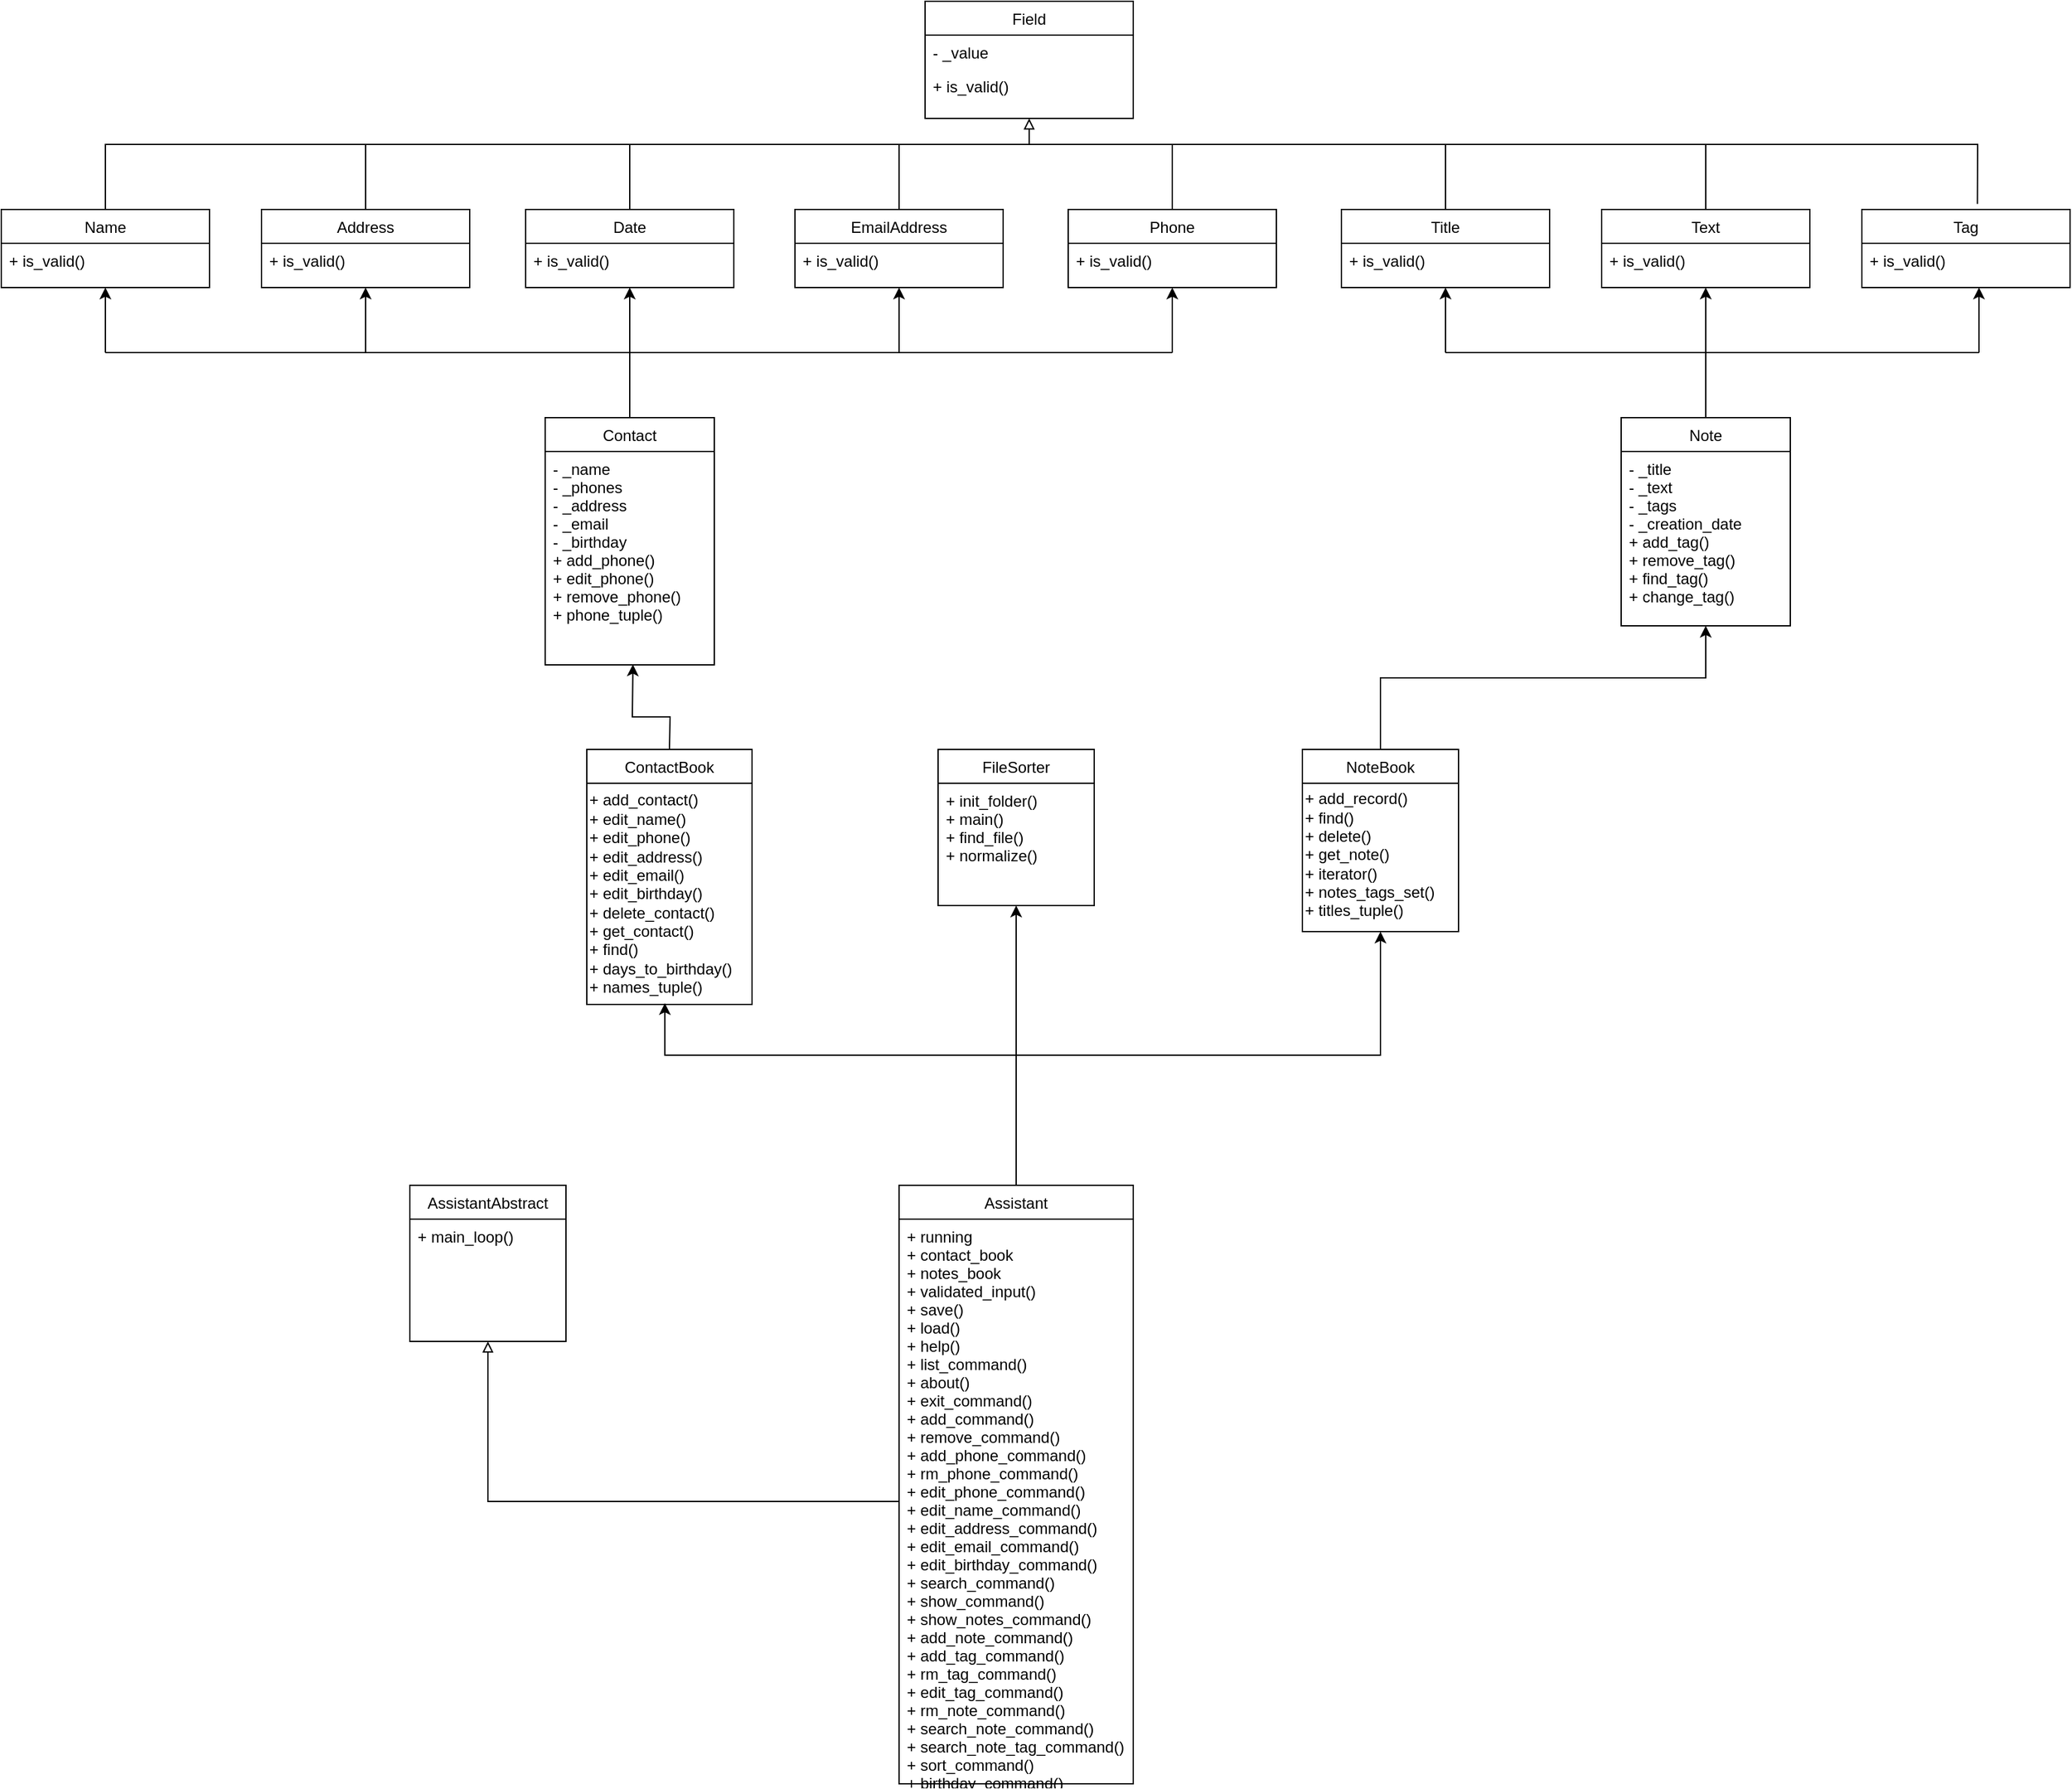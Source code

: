 <mxfile version="23.0.2" type="github">
  <diagram id="C5RBs43oDa-KdzZeNtuy" name="Page-1">
    <mxGraphModel dx="4097" dy="2177" grid="1" gridSize="10" guides="1" tooltips="1" connect="1" arrows="1" fold="1" page="1" pageScale="1" pageWidth="827" pageHeight="1169" math="0" shadow="0">
      <root>
        <mxCell id="WIyWlLk6GJQsqaUBKTNV-0" />
        <mxCell id="WIyWlLk6GJQsqaUBKTNV-1" parent="WIyWlLk6GJQsqaUBKTNV-0" />
        <mxCell id="GW9euud97T4dM2Y2JnJj-0" value="Field" style="swimlane;fontStyle=0;align=center;verticalAlign=top;childLayout=stackLayout;horizontal=1;startSize=26;horizontalStack=0;resizeParent=1;resizeLast=0;collapsible=1;marginBottom=0;rounded=0;shadow=0;strokeWidth=1;" parent="WIyWlLk6GJQsqaUBKTNV-1" vertex="1">
          <mxGeometry x="750" y="10" width="160" height="90" as="geometry">
            <mxRectangle x="550" y="140" width="160" height="26" as="alternateBounds" />
          </mxGeometry>
        </mxCell>
        <mxCell id="GW9euud97T4dM2Y2JnJj-1" value="- _value" style="text;align=left;verticalAlign=top;spacingLeft=4;spacingRight=4;overflow=hidden;rotatable=0;points=[[0,0.5],[1,0.5]];portConstraint=eastwest;" parent="GW9euud97T4dM2Y2JnJj-0" vertex="1">
          <mxGeometry y="26" width="160" height="26" as="geometry" />
        </mxCell>
        <mxCell id="GW9euud97T4dM2Y2JnJj-2" value="+ is_valid()" style="text;align=left;verticalAlign=top;spacingLeft=4;spacingRight=4;overflow=hidden;rotatable=0;points=[[0,0.5],[1,0.5]];portConstraint=eastwest;rounded=0;shadow=0;html=0;" parent="GW9euud97T4dM2Y2JnJj-0" vertex="1">
          <mxGeometry y="52" width="160" height="26" as="geometry" />
        </mxCell>
        <mxCell id="GW9euud97T4dM2Y2JnJj-9" value="Address" style="swimlane;fontStyle=0;align=center;verticalAlign=top;childLayout=stackLayout;horizontal=1;startSize=26;horizontalStack=0;resizeParent=1;resizeLast=0;collapsible=1;marginBottom=0;rounded=0;shadow=0;strokeWidth=1;" parent="WIyWlLk6GJQsqaUBKTNV-1" vertex="1">
          <mxGeometry x="240" y="170" width="160" height="60" as="geometry">
            <mxRectangle x="550" y="140" width="160" height="26" as="alternateBounds" />
          </mxGeometry>
        </mxCell>
        <mxCell id="GW9euud97T4dM2Y2JnJj-11" value="+ is_valid()" style="text;align=left;verticalAlign=top;spacingLeft=4;spacingRight=4;overflow=hidden;rotatable=0;points=[[0,0.5],[1,0.5]];portConstraint=eastwest;rounded=0;shadow=0;html=0;" parent="GW9euud97T4dM2Y2JnJj-9" vertex="1">
          <mxGeometry y="26" width="160" height="26" as="geometry" />
        </mxCell>
        <mxCell id="GW9euud97T4dM2Y2JnJj-12" value="Date" style="swimlane;fontStyle=0;align=center;verticalAlign=top;childLayout=stackLayout;horizontal=1;startSize=26;horizontalStack=0;resizeParent=1;resizeLast=0;collapsible=1;marginBottom=0;rounded=0;shadow=0;strokeWidth=1;" parent="WIyWlLk6GJQsqaUBKTNV-1" vertex="1">
          <mxGeometry x="443" y="170" width="160" height="60" as="geometry">
            <mxRectangle x="550" y="140" width="160" height="26" as="alternateBounds" />
          </mxGeometry>
        </mxCell>
        <mxCell id="GW9euud97T4dM2Y2JnJj-13" value="+ is_valid()" style="text;align=left;verticalAlign=top;spacingLeft=4;spacingRight=4;overflow=hidden;rotatable=0;points=[[0,0.5],[1,0.5]];portConstraint=eastwest;rounded=0;shadow=0;html=0;" parent="GW9euud97T4dM2Y2JnJj-12" vertex="1">
          <mxGeometry y="26" width="160" height="26" as="geometry" />
        </mxCell>
        <mxCell id="GW9euud97T4dM2Y2JnJj-16" value="EmailAddress" style="swimlane;fontStyle=0;align=center;verticalAlign=top;childLayout=stackLayout;horizontal=1;startSize=26;horizontalStack=0;resizeParent=1;resizeLast=0;collapsible=1;marginBottom=0;rounded=0;shadow=0;strokeWidth=1;" parent="WIyWlLk6GJQsqaUBKTNV-1" vertex="1">
          <mxGeometry x="650" y="170" width="160" height="60" as="geometry">
            <mxRectangle x="550" y="140" width="160" height="26" as="alternateBounds" />
          </mxGeometry>
        </mxCell>
        <mxCell id="GW9euud97T4dM2Y2JnJj-17" value="+ is_valid()" style="text;align=left;verticalAlign=top;spacingLeft=4;spacingRight=4;overflow=hidden;rotatable=0;points=[[0,0.5],[1,0.5]];portConstraint=eastwest;rounded=0;shadow=0;html=0;" parent="GW9euud97T4dM2Y2JnJj-16" vertex="1">
          <mxGeometry y="26" width="160" height="26" as="geometry" />
        </mxCell>
        <mxCell id="GW9euud97T4dM2Y2JnJj-18" value="Name" style="swimlane;fontStyle=0;align=center;verticalAlign=top;childLayout=stackLayout;horizontal=1;startSize=26;horizontalStack=0;resizeParent=1;resizeLast=0;collapsible=1;marginBottom=0;rounded=0;shadow=0;strokeWidth=1;" parent="WIyWlLk6GJQsqaUBKTNV-1" vertex="1">
          <mxGeometry x="40" y="170" width="160" height="60" as="geometry">
            <mxRectangle x="550" y="140" width="160" height="26" as="alternateBounds" />
          </mxGeometry>
        </mxCell>
        <mxCell id="GW9euud97T4dM2Y2JnJj-19" value="+ is_valid()" style="text;align=left;verticalAlign=top;spacingLeft=4;spacingRight=4;overflow=hidden;rotatable=0;points=[[0,0.5],[1,0.5]];portConstraint=eastwest;rounded=0;shadow=0;html=0;" parent="GW9euud97T4dM2Y2JnJj-18" vertex="1">
          <mxGeometry y="26" width="160" height="26" as="geometry" />
        </mxCell>
        <mxCell id="GW9euud97T4dM2Y2JnJj-20" value="Phone" style="swimlane;fontStyle=0;align=center;verticalAlign=top;childLayout=stackLayout;horizontal=1;startSize=26;horizontalStack=0;resizeParent=1;resizeLast=0;collapsible=1;marginBottom=0;rounded=0;shadow=0;strokeWidth=1;" parent="WIyWlLk6GJQsqaUBKTNV-1" vertex="1">
          <mxGeometry x="860" y="170" width="160" height="60" as="geometry">
            <mxRectangle x="550" y="140" width="160" height="26" as="alternateBounds" />
          </mxGeometry>
        </mxCell>
        <mxCell id="GW9euud97T4dM2Y2JnJj-21" value="+ is_valid()" style="text;align=left;verticalAlign=top;spacingLeft=4;spacingRight=4;overflow=hidden;rotatable=0;points=[[0,0.5],[1,0.5]];portConstraint=eastwest;rounded=0;shadow=0;html=0;" parent="GW9euud97T4dM2Y2JnJj-20" vertex="1">
          <mxGeometry y="26" width="160" height="26" as="geometry" />
        </mxCell>
        <mxCell id="GW9euud97T4dM2Y2JnJj-22" value="Tag" style="swimlane;fontStyle=0;align=center;verticalAlign=top;childLayout=stackLayout;horizontal=1;startSize=26;horizontalStack=0;resizeParent=1;resizeLast=0;collapsible=1;marginBottom=0;rounded=0;shadow=0;strokeWidth=1;" parent="WIyWlLk6GJQsqaUBKTNV-1" vertex="1">
          <mxGeometry x="1470" y="170" width="160" height="60" as="geometry">
            <mxRectangle x="550" y="140" width="160" height="26" as="alternateBounds" />
          </mxGeometry>
        </mxCell>
        <mxCell id="GW9euud97T4dM2Y2JnJj-23" value="+ is_valid()" style="text;align=left;verticalAlign=top;spacingLeft=4;spacingRight=4;overflow=hidden;rotatable=0;points=[[0,0.5],[1,0.5]];portConstraint=eastwest;rounded=0;shadow=0;html=0;" parent="GW9euud97T4dM2Y2JnJj-22" vertex="1">
          <mxGeometry y="26" width="160" height="26" as="geometry" />
        </mxCell>
        <mxCell id="GW9euud97T4dM2Y2JnJj-24" value="Text" style="swimlane;fontStyle=0;align=center;verticalAlign=top;childLayout=stackLayout;horizontal=1;startSize=26;horizontalStack=0;resizeParent=1;resizeLast=0;collapsible=1;marginBottom=0;rounded=0;shadow=0;strokeWidth=1;" parent="WIyWlLk6GJQsqaUBKTNV-1" vertex="1">
          <mxGeometry x="1270" y="170" width="160" height="60" as="geometry">
            <mxRectangle x="550" y="140" width="160" height="26" as="alternateBounds" />
          </mxGeometry>
        </mxCell>
        <mxCell id="GW9euud97T4dM2Y2JnJj-25" value="+ is_valid()" style="text;align=left;verticalAlign=top;spacingLeft=4;spacingRight=4;overflow=hidden;rotatable=0;points=[[0,0.5],[1,0.5]];portConstraint=eastwest;rounded=0;shadow=0;html=0;" parent="GW9euud97T4dM2Y2JnJj-24" vertex="1">
          <mxGeometry y="26" width="160" height="26" as="geometry" />
        </mxCell>
        <mxCell id="GW9euud97T4dM2Y2JnJj-26" value="Title" style="swimlane;fontStyle=0;align=center;verticalAlign=top;childLayout=stackLayout;horizontal=1;startSize=26;horizontalStack=0;resizeParent=1;resizeLast=0;collapsible=1;marginBottom=0;rounded=0;shadow=0;strokeWidth=1;" parent="WIyWlLk6GJQsqaUBKTNV-1" vertex="1">
          <mxGeometry x="1070" y="170" width="160" height="60" as="geometry">
            <mxRectangle x="550" y="140" width="160" height="26" as="alternateBounds" />
          </mxGeometry>
        </mxCell>
        <mxCell id="GW9euud97T4dM2Y2JnJj-27" value="+ is_valid()" style="text;align=left;verticalAlign=top;spacingLeft=4;spacingRight=4;overflow=hidden;rotatable=0;points=[[0,0.5],[1,0.5]];portConstraint=eastwest;rounded=0;shadow=0;html=0;" parent="GW9euud97T4dM2Y2JnJj-26" vertex="1">
          <mxGeometry y="26" width="160" height="26" as="geometry" />
        </mxCell>
        <mxCell id="GW9euud97T4dM2Y2JnJj-36" value="" style="endArrow=none;html=1;rounded=0;entryX=0.5;entryY=0;entryDx=0;entryDy=0;exitX=0.555;exitY=-0.071;exitDx=0;exitDy=0;exitPerimeter=0;" parent="WIyWlLk6GJQsqaUBKTNV-1" source="GW9euud97T4dM2Y2JnJj-22" target="GW9euud97T4dM2Y2JnJj-18" edge="1">
          <mxGeometry width="50" height="50" relative="1" as="geometry">
            <mxPoint x="1570" y="120" as="sourcePoint" />
            <mxPoint x="430" y="240" as="targetPoint" />
            <Array as="points">
              <mxPoint x="1559" y="120" />
              <mxPoint x="120" y="120" />
            </Array>
          </mxGeometry>
        </mxCell>
        <mxCell id="GW9euud97T4dM2Y2JnJj-37" value="" style="endArrow=none;html=1;rounded=0;exitX=0.5;exitY=0;exitDx=0;exitDy=0;" parent="WIyWlLk6GJQsqaUBKTNV-1" source="GW9euud97T4dM2Y2JnJj-9" edge="1">
          <mxGeometry width="50" height="50" relative="1" as="geometry">
            <mxPoint x="640" y="300" as="sourcePoint" />
            <mxPoint x="320" y="120" as="targetPoint" />
          </mxGeometry>
        </mxCell>
        <mxCell id="GW9euud97T4dM2Y2JnJj-38" value="" style="endArrow=none;html=1;rounded=0;entryX=0.5;entryY=0;entryDx=0;entryDy=0;" parent="WIyWlLk6GJQsqaUBKTNV-1" target="GW9euud97T4dM2Y2JnJj-12" edge="1">
          <mxGeometry width="50" height="50" relative="1" as="geometry">
            <mxPoint x="523" y="120" as="sourcePoint" />
            <mxPoint x="690" y="250" as="targetPoint" />
          </mxGeometry>
        </mxCell>
        <mxCell id="GW9euud97T4dM2Y2JnJj-39" value="" style="endArrow=none;html=1;rounded=0;entryX=0.5;entryY=0;entryDx=0;entryDy=0;" parent="WIyWlLk6GJQsqaUBKTNV-1" target="GW9euud97T4dM2Y2JnJj-16" edge="1">
          <mxGeometry width="50" height="50" relative="1" as="geometry">
            <mxPoint x="730" y="120" as="sourcePoint" />
            <mxPoint x="690" y="250" as="targetPoint" />
          </mxGeometry>
        </mxCell>
        <mxCell id="GW9euud97T4dM2Y2JnJj-40" value="" style="endArrow=none;html=1;rounded=0;exitX=0.5;exitY=0;exitDx=0;exitDy=0;" parent="WIyWlLk6GJQsqaUBKTNV-1" source="GW9euud97T4dM2Y2JnJj-20" edge="1">
          <mxGeometry width="50" height="50" relative="1" as="geometry">
            <mxPoint x="1190" y="300" as="sourcePoint" />
            <mxPoint x="940" y="120" as="targetPoint" />
          </mxGeometry>
        </mxCell>
        <mxCell id="GW9euud97T4dM2Y2JnJj-41" value="" style="endArrow=none;html=1;rounded=0;exitX=0.5;exitY=0;exitDx=0;exitDy=0;" parent="WIyWlLk6GJQsqaUBKTNV-1" source="GW9euud97T4dM2Y2JnJj-26" edge="1">
          <mxGeometry width="50" height="50" relative="1" as="geometry">
            <mxPoint x="1190" y="300" as="sourcePoint" />
            <mxPoint x="1150" y="120" as="targetPoint" />
          </mxGeometry>
        </mxCell>
        <mxCell id="GW9euud97T4dM2Y2JnJj-42" value="" style="endArrow=none;html=1;rounded=0;entryX=0.5;entryY=0;entryDx=0;entryDy=0;" parent="WIyWlLk6GJQsqaUBKTNV-1" target="GW9euud97T4dM2Y2JnJj-24" edge="1">
          <mxGeometry width="50" height="50" relative="1" as="geometry">
            <mxPoint x="1350" y="120" as="sourcePoint" />
            <mxPoint x="1360" y="130" as="targetPoint" />
          </mxGeometry>
        </mxCell>
        <mxCell id="GW9euud97T4dM2Y2JnJj-44" value="" style="endArrow=block;html=1;rounded=0;entryX=0.5;entryY=1;entryDx=0;entryDy=0;curved=0;endFill=0;" parent="WIyWlLk6GJQsqaUBKTNV-1" target="GW9euud97T4dM2Y2JnJj-0" edge="1">
          <mxGeometry width="50" height="50" relative="1" as="geometry">
            <mxPoint x="830" y="120" as="sourcePoint" />
            <mxPoint x="1240" y="250" as="targetPoint" />
          </mxGeometry>
        </mxCell>
        <mxCell id="GW9euud97T4dM2Y2JnJj-46" value="Note" style="swimlane;fontStyle=0;align=center;verticalAlign=top;childLayout=stackLayout;horizontal=1;startSize=26;horizontalStack=0;resizeParent=1;resizeLast=0;collapsible=1;marginBottom=0;rounded=0;shadow=0;strokeWidth=1;" parent="WIyWlLk6GJQsqaUBKTNV-1" vertex="1">
          <mxGeometry x="1285" y="330" width="130" height="160" as="geometry">
            <mxRectangle x="550" y="140" width="160" height="26" as="alternateBounds" />
          </mxGeometry>
        </mxCell>
        <mxCell id="GW9euud97T4dM2Y2JnJj-47" value="- _title&#xa;- _text&#xa;- _tags&#xa;- _creation_date&#xa;+ add_tag()&#xa;+ remove_tag()&#xa;+ find_tag()&#xa;+ change_tag()" style="text;align=left;verticalAlign=top;spacingLeft=4;spacingRight=4;overflow=hidden;rotatable=0;points=[[0,0.5],[1,0.5]];portConstraint=eastwest;rounded=0;shadow=0;html=0;" parent="GW9euud97T4dM2Y2JnJj-46" vertex="1">
          <mxGeometry y="26" width="130" height="134" as="geometry" />
        </mxCell>
        <mxCell id="GW9euud97T4dM2Y2JnJj-48" value="Contact" style="swimlane;fontStyle=0;align=center;verticalAlign=top;childLayout=stackLayout;horizontal=1;startSize=26;horizontalStack=0;resizeParent=1;resizeLast=0;collapsible=1;marginBottom=0;rounded=0;shadow=0;strokeWidth=1;" parent="WIyWlLk6GJQsqaUBKTNV-1" vertex="1">
          <mxGeometry x="458" y="330" width="130" height="190" as="geometry">
            <mxRectangle x="550" y="140" width="160" height="26" as="alternateBounds" />
          </mxGeometry>
        </mxCell>
        <mxCell id="GW9euud97T4dM2Y2JnJj-49" value="- _name&#xa;- _phones&#xa;- _address&#xa;- _email&#xa;- _birthday&#xa;+ add_phone()&#xa;+ edit_phone()&#xa;+ remove_phone()&#xa;+ phone_tuple()" style="text;align=left;verticalAlign=top;spacingLeft=4;spacingRight=4;overflow=hidden;rotatable=0;points=[[0,0.5],[1,0.5]];portConstraint=eastwest;rounded=0;shadow=0;html=0;" parent="GW9euud97T4dM2Y2JnJj-48" vertex="1">
          <mxGeometry y="26" width="130" height="164" as="geometry" />
        </mxCell>
        <mxCell id="GW9euud97T4dM2Y2JnJj-50" value="" style="endArrow=none;html=1;rounded=0;" parent="WIyWlLk6GJQsqaUBKTNV-1" edge="1">
          <mxGeometry width="50" height="50" relative="1" as="geometry">
            <mxPoint x="120" y="280" as="sourcePoint" />
            <mxPoint x="940" y="280" as="targetPoint" />
          </mxGeometry>
        </mxCell>
        <mxCell id="GW9euud97T4dM2Y2JnJj-54" value="" style="endArrow=classic;html=1;rounded=0;entryX=0.5;entryY=1;entryDx=0;entryDy=0;" parent="WIyWlLk6GJQsqaUBKTNV-1" target="GW9euud97T4dM2Y2JnJj-18" edge="1">
          <mxGeometry width="50" height="50" relative="1" as="geometry">
            <mxPoint x="120" y="280" as="sourcePoint" />
            <mxPoint x="650" y="360" as="targetPoint" />
          </mxGeometry>
        </mxCell>
        <mxCell id="GW9euud97T4dM2Y2JnJj-55" value="" style="endArrow=classic;html=1;rounded=0;entryX=0.5;entryY=1;entryDx=0;entryDy=0;" parent="WIyWlLk6GJQsqaUBKTNV-1" target="GW9euud97T4dM2Y2JnJj-20" edge="1">
          <mxGeometry width="50" height="50" relative="1" as="geometry">
            <mxPoint x="940" y="280" as="sourcePoint" />
            <mxPoint x="650" y="360" as="targetPoint" />
          </mxGeometry>
        </mxCell>
        <mxCell id="GW9euud97T4dM2Y2JnJj-56" value="" style="endArrow=classic;html=1;rounded=0;entryX=0.5;entryY=1;entryDx=0;entryDy=0;" parent="WIyWlLk6GJQsqaUBKTNV-1" target="GW9euud97T4dM2Y2JnJj-16" edge="1">
          <mxGeometry width="50" height="50" relative="1" as="geometry">
            <mxPoint x="730" y="280" as="sourcePoint" />
            <mxPoint x="650" y="360" as="targetPoint" />
          </mxGeometry>
        </mxCell>
        <mxCell id="GW9euud97T4dM2Y2JnJj-57" value="" style="endArrow=classic;html=1;rounded=0;entryX=0.5;entryY=1;entryDx=0;entryDy=0;" parent="WIyWlLk6GJQsqaUBKTNV-1" target="GW9euud97T4dM2Y2JnJj-12" edge="1">
          <mxGeometry width="50" height="50" relative="1" as="geometry">
            <mxPoint x="523" y="280" as="sourcePoint" />
            <mxPoint x="650" y="360" as="targetPoint" />
          </mxGeometry>
        </mxCell>
        <mxCell id="GW9euud97T4dM2Y2JnJj-58" value="" style="endArrow=classic;html=1;rounded=0;entryX=0.5;entryY=1;entryDx=0;entryDy=0;" parent="WIyWlLk6GJQsqaUBKTNV-1" target="GW9euud97T4dM2Y2JnJj-9" edge="1">
          <mxGeometry width="50" height="50" relative="1" as="geometry">
            <mxPoint x="320" y="280" as="sourcePoint" />
            <mxPoint x="650" y="360" as="targetPoint" />
          </mxGeometry>
        </mxCell>
        <mxCell id="GW9euud97T4dM2Y2JnJj-59" value="" style="endArrow=none;html=1;rounded=0;exitX=0.5;exitY=0;exitDx=0;exitDy=0;" parent="WIyWlLk6GJQsqaUBKTNV-1" source="GW9euud97T4dM2Y2JnJj-48" edge="1">
          <mxGeometry width="50" height="50" relative="1" as="geometry">
            <mxPoint x="600" y="410" as="sourcePoint" />
            <mxPoint x="523" y="280" as="targetPoint" />
          </mxGeometry>
        </mxCell>
        <mxCell id="GW9euud97T4dM2Y2JnJj-60" value="" style="endArrow=none;html=1;rounded=0;" parent="WIyWlLk6GJQsqaUBKTNV-1" edge="1">
          <mxGeometry width="50" height="50" relative="1" as="geometry">
            <mxPoint x="1150" y="280" as="sourcePoint" />
            <mxPoint x="1560" y="280" as="targetPoint" />
          </mxGeometry>
        </mxCell>
        <mxCell id="GW9euud97T4dM2Y2JnJj-61" value="" style="endArrow=classic;html=1;rounded=0;entryX=0.5;entryY=1;entryDx=0;entryDy=0;" parent="WIyWlLk6GJQsqaUBKTNV-1" target="GW9euud97T4dM2Y2JnJj-26" edge="1">
          <mxGeometry width="50" height="50" relative="1" as="geometry">
            <mxPoint x="1150" y="280" as="sourcePoint" />
            <mxPoint x="1400" y="320" as="targetPoint" />
          </mxGeometry>
        </mxCell>
        <mxCell id="GW9euud97T4dM2Y2JnJj-62" value="" style="endArrow=classic;html=1;rounded=0;" parent="WIyWlLk6GJQsqaUBKTNV-1" edge="1">
          <mxGeometry width="50" height="50" relative="1" as="geometry">
            <mxPoint x="1560" y="280" as="sourcePoint" />
            <mxPoint x="1560" y="230" as="targetPoint" />
          </mxGeometry>
        </mxCell>
        <mxCell id="GW9euud97T4dM2Y2JnJj-63" value="" style="endArrow=classic;html=1;rounded=0;entryX=0.5;entryY=1;entryDx=0;entryDy=0;" parent="WIyWlLk6GJQsqaUBKTNV-1" target="GW9euud97T4dM2Y2JnJj-24" edge="1">
          <mxGeometry width="50" height="50" relative="1" as="geometry">
            <mxPoint x="1350" y="280" as="sourcePoint" />
            <mxPoint x="1400" y="320" as="targetPoint" />
          </mxGeometry>
        </mxCell>
        <mxCell id="GW9euud97T4dM2Y2JnJj-64" value="" style="endArrow=none;html=1;rounded=0;exitX=0.5;exitY=0;exitDx=0;exitDy=0;" parent="WIyWlLk6GJQsqaUBKTNV-1" source="GW9euud97T4dM2Y2JnJj-46" edge="1">
          <mxGeometry width="50" height="50" relative="1" as="geometry">
            <mxPoint x="1350" y="360" as="sourcePoint" />
            <mxPoint x="1350" y="280" as="targetPoint" />
          </mxGeometry>
        </mxCell>
        <mxCell id="GW9euud97T4dM2Y2JnJj-65" value="ContactBook" style="swimlane;fontStyle=0;align=center;verticalAlign=top;childLayout=stackLayout;horizontal=1;startSize=26;horizontalStack=0;resizeParent=1;resizeLast=0;collapsible=1;marginBottom=0;rounded=0;shadow=0;strokeWidth=1;" parent="WIyWlLk6GJQsqaUBKTNV-1" vertex="1">
          <mxGeometry x="490" y="585" width="127" height="196" as="geometry">
            <mxRectangle x="550" y="140" width="160" height="26" as="alternateBounds" />
          </mxGeometry>
        </mxCell>
        <mxCell id="GW9euud97T4dM2Y2JnJj-71" value="+&amp;nbsp;add_contact()&lt;br&gt;+&amp;nbsp;edit_name()&lt;br&gt;+&amp;nbsp;edit_phone()&lt;br&gt;+&amp;nbsp;edit_address()&lt;br&gt;+ edit_email()&lt;br&gt;+&amp;nbsp;edit_birthday()&lt;br&gt;+&amp;nbsp;delete_contact()&lt;br&gt;+&amp;nbsp;get_contact()&lt;br&gt;+&amp;nbsp;find()&lt;br&gt;+&amp;nbsp;days_to_birthday()&lt;br&gt;+&amp;nbsp;names_tuple()" style="text;html=1;align=left;verticalAlign=middle;resizable=0;points=[];autosize=1;strokeColor=none;fillColor=none;" parent="GW9euud97T4dM2Y2JnJj-65" vertex="1">
          <mxGeometry y="26" width="127" height="170" as="geometry" />
        </mxCell>
        <mxCell id="GW9euud97T4dM2Y2JnJj-67" value="NoteBook" style="swimlane;fontStyle=0;align=center;verticalAlign=top;childLayout=stackLayout;horizontal=1;startSize=26;horizontalStack=0;resizeParent=1;resizeLast=0;collapsible=1;marginBottom=0;rounded=0;shadow=0;strokeWidth=1;" parent="WIyWlLk6GJQsqaUBKTNV-1" vertex="1">
          <mxGeometry x="1040" y="585" width="120" height="140" as="geometry">
            <mxRectangle x="550" y="140" width="160" height="26" as="alternateBounds" />
          </mxGeometry>
        </mxCell>
        <mxCell id="GW9euud97T4dM2Y2JnJj-73" value="+ add_record()&lt;br&gt;+ find()&lt;br&gt;&lt;font face=&quot;Helvetica&quot;&gt;+ delete()&lt;br&gt;&lt;/font&gt;+ get_note()&lt;br&gt;+ iterator()&lt;br&gt;&lt;span style=&quot;background-color: rgb(255, 255, 255);&quot;&gt;+ notes_tags_set()&lt;br&gt;+ titles_tuple()&lt;br&gt;&lt;/span&gt;" style="text;html=1;align=left;verticalAlign=middle;resizable=0;points=[];autosize=1;strokeColor=none;fillColor=none;" parent="GW9euud97T4dM2Y2JnJj-67" vertex="1">
          <mxGeometry y="26" width="120" height="110" as="geometry" />
        </mxCell>
        <mxCell id="GW9euud97T4dM2Y2JnJj-69" value="FileSorter" style="swimlane;fontStyle=0;align=center;verticalAlign=top;childLayout=stackLayout;horizontal=1;startSize=26;horizontalStack=0;resizeParent=1;resizeLast=0;collapsible=1;marginBottom=0;rounded=0;shadow=0;strokeWidth=1;" parent="WIyWlLk6GJQsqaUBKTNV-1" vertex="1">
          <mxGeometry x="760" y="585" width="120" height="120" as="geometry">
            <mxRectangle x="550" y="140" width="160" height="26" as="alternateBounds" />
          </mxGeometry>
        </mxCell>
        <mxCell id="GW9euud97T4dM2Y2JnJj-70" value="+ init_folder()&#xa;+ main()&#xa;+ find_file()&#xa;+ normalize()" style="text;align=left;verticalAlign=top;spacingLeft=4;spacingRight=4;overflow=hidden;rotatable=0;points=[[0,0.5],[1,0.5]];portConstraint=eastwest;rounded=0;shadow=0;html=0;" parent="GW9euud97T4dM2Y2JnJj-69" vertex="1">
          <mxGeometry y="26" width="120" height="84" as="geometry" />
        </mxCell>
        <mxCell id="GW9euud97T4dM2Y2JnJj-78" value="" style="endArrow=classic;html=1;rounded=0;entryX=0.519;entryY=0.998;entryDx=0;entryDy=0;entryPerimeter=0;exitX=0.5;exitY=0;exitDx=0;exitDy=0;" parent="WIyWlLk6GJQsqaUBKTNV-1" source="GW9euud97T4dM2Y2JnJj-65" target="GW9euud97T4dM2Y2JnJj-49" edge="1">
          <mxGeometry width="50" height="50" relative="1" as="geometry">
            <mxPoint x="610" y="840" as="sourcePoint" />
            <mxPoint x="530" y="530" as="targetPoint" />
            <Array as="points">
              <mxPoint x="554" y="560" />
              <mxPoint x="525" y="560" />
            </Array>
          </mxGeometry>
        </mxCell>
        <mxCell id="GW9euud97T4dM2Y2JnJj-79" value="" style="endArrow=classic;html=1;rounded=0;exitX=0.5;exitY=0;exitDx=0;exitDy=0;" parent="WIyWlLk6GJQsqaUBKTNV-1" source="GW9euud97T4dM2Y2JnJj-67" edge="1">
          <mxGeometry width="50" height="50" relative="1" as="geometry">
            <mxPoint x="1140" y="680" as="sourcePoint" />
            <mxPoint x="1350" y="490" as="targetPoint" />
            <Array as="points">
              <mxPoint x="1100" y="530" />
              <mxPoint x="1350" y="530" />
            </Array>
          </mxGeometry>
        </mxCell>
        <mxCell id="GW9euud97T4dM2Y2JnJj-80" value="Assistant" style="swimlane;fontStyle=0;align=center;verticalAlign=top;childLayout=stackLayout;horizontal=1;startSize=26;horizontalStack=0;resizeParent=1;resizeLast=0;collapsible=1;marginBottom=0;rounded=0;shadow=0;strokeWidth=1;" parent="WIyWlLk6GJQsqaUBKTNV-1" vertex="1">
          <mxGeometry x="730" y="920" width="180" height="460" as="geometry">
            <mxRectangle x="550" y="140" width="160" height="26" as="alternateBounds" />
          </mxGeometry>
        </mxCell>
        <mxCell id="GW9euud97T4dM2Y2JnJj-81" value="+ running&#xa;+ contact_book&#xa;+ notes_book&#xa;+ validated_input()&#xa;+ save()&#xa;+ load()&#xa;+ help()&#xa;+ list_command()&#xa;+ about()&#xa;+ exit_command()&#xa;+ add_command()&#xa;+ remove_command()&#xa;+ add_phone_command()&#xa;+ rm_phone_command()&#xa;+ edit_phone_command()&#xa;+ edit_name_command()&#xa;+ edit_address_command()&#xa;+ edit_email_command()&#xa;+ edit_birthday_command()&#xa;+ search_command()&#xa;+ show_command()&#xa;+ show_notes_command()&#xa;+ add_note_command()&#xa;+ add_tag_command()&#xa;+ rm_tag_command()&#xa;+ edit_tag_command()&#xa;+ rm_note_command()&#xa;+ search_note_command()&#xa;+ search_note_tag_command()&#xa;+ sort_command()&#xa;+ birthday_command()&#xa;+ main_loop()" style="text;align=left;verticalAlign=top;spacingLeft=4;spacingRight=4;overflow=hidden;rotatable=0;points=[[0,0.5],[1,0.5]];portConstraint=eastwest;rounded=0;shadow=0;html=0;" parent="GW9euud97T4dM2Y2JnJj-80" vertex="1">
          <mxGeometry y="26" width="180" height="434" as="geometry" />
        </mxCell>
        <mxCell id="GW9euud97T4dM2Y2JnJj-82" value="" style="endArrow=classic;html=1;rounded=0;exitX=0.5;exitY=0;exitDx=0;exitDy=0;" parent="WIyWlLk6GJQsqaUBKTNV-1" source="GW9euud97T4dM2Y2JnJj-80" edge="1">
          <mxGeometry width="50" height="50" relative="1" as="geometry">
            <mxPoint x="710" y="710" as="sourcePoint" />
            <mxPoint x="550" y="780" as="targetPoint" />
            <Array as="points">
              <mxPoint x="820" y="820" />
              <mxPoint x="550" y="820" />
            </Array>
          </mxGeometry>
        </mxCell>
        <mxCell id="GW9euud97T4dM2Y2JnJj-84" value="" style="endArrow=classic;html=1;rounded=0;entryX=0.5;entryY=1;entryDx=0;entryDy=0;" parent="WIyWlLk6GJQsqaUBKTNV-1" target="GW9euud97T4dM2Y2JnJj-67" edge="1">
          <mxGeometry width="50" height="50" relative="1" as="geometry">
            <mxPoint x="820" y="820" as="sourcePoint" />
            <mxPoint x="1100" y="730" as="targetPoint" />
            <Array as="points">
              <mxPoint x="1100" y="820" />
            </Array>
          </mxGeometry>
        </mxCell>
        <mxCell id="GW9euud97T4dM2Y2JnJj-85" value="" style="endArrow=classic;html=1;rounded=0;entryX=0.5;entryY=1;entryDx=0;entryDy=0;" parent="WIyWlLk6GJQsqaUBKTNV-1" target="GW9euud97T4dM2Y2JnJj-69" edge="1">
          <mxGeometry width="50" height="50" relative="1" as="geometry">
            <mxPoint x="820" y="820" as="sourcePoint" />
            <mxPoint x="820" y="700" as="targetPoint" />
          </mxGeometry>
        </mxCell>
        <mxCell id="QVXCKvRAeL2spXmvz-lh-0" value="AssistantAbstract" style="swimlane;fontStyle=0;align=center;verticalAlign=top;childLayout=stackLayout;horizontal=1;startSize=26;horizontalStack=0;resizeParent=1;resizeLast=0;collapsible=1;marginBottom=0;rounded=0;shadow=0;strokeWidth=1;" vertex="1" parent="WIyWlLk6GJQsqaUBKTNV-1">
          <mxGeometry x="354" y="920" width="120" height="120" as="geometry">
            <mxRectangle x="550" y="140" width="160" height="26" as="alternateBounds" />
          </mxGeometry>
        </mxCell>
        <mxCell id="QVXCKvRAeL2spXmvz-lh-1" value="+ main_loop()" style="text;align=left;verticalAlign=top;spacingLeft=4;spacingRight=4;overflow=hidden;rotatable=0;points=[[0,0.5],[1,0.5]];portConstraint=eastwest;rounded=0;shadow=0;html=0;" vertex="1" parent="QVXCKvRAeL2spXmvz-lh-0">
          <mxGeometry y="26" width="120" height="84" as="geometry" />
        </mxCell>
        <mxCell id="QVXCKvRAeL2spXmvz-lh-3" value="" style="endArrow=block;html=1;rounded=0;entryX=0.5;entryY=1;entryDx=0;entryDy=0;exitX=0;exitY=0.5;exitDx=0;exitDy=0;endFill=0;" edge="1" parent="WIyWlLk6GJQsqaUBKTNV-1" source="GW9euud97T4dM2Y2JnJj-81" target="QVXCKvRAeL2spXmvz-lh-0">
          <mxGeometry width="50" height="50" relative="1" as="geometry">
            <mxPoint x="650" y="1180" as="sourcePoint" />
            <mxPoint x="700" y="1130" as="targetPoint" />
            <Array as="points">
              <mxPoint x="414" y="1163" />
            </Array>
          </mxGeometry>
        </mxCell>
      </root>
    </mxGraphModel>
  </diagram>
</mxfile>
